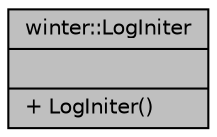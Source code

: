 digraph "winter::LogIniter"
{
 // LATEX_PDF_SIZE
  edge [fontname="Helvetica",fontsize="10",labelfontname="Helvetica",labelfontsize="10"];
  node [fontname="Helvetica",fontsize="10",shape=record];
  Node1 [label="{winter::LogIniter\n||+ LogIniter()\l}",height=0.2,width=0.4,color="black", fillcolor="grey75", style="filled", fontcolor="black",tooltip=" "];
}
